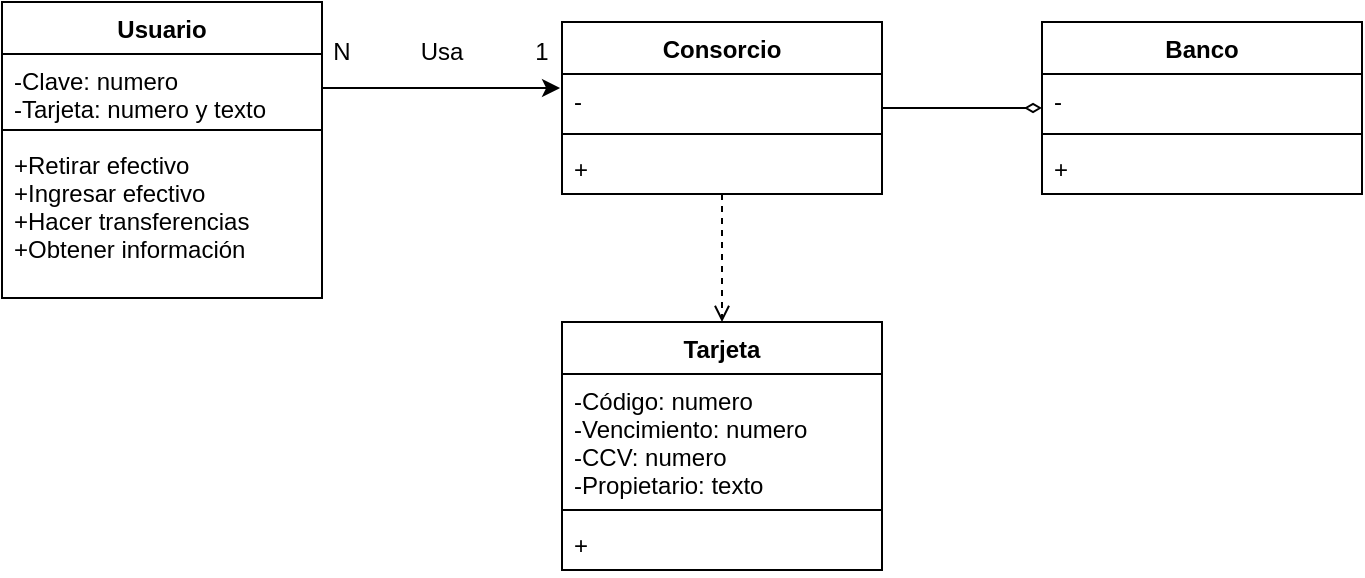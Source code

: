 <mxfile version="17.4.0" type="github" pages="3">
  <diagram id="gOP7a4YZkcO-Soyc9g9I" name="Cajero Automatico">
    <mxGraphModel dx="862" dy="482" grid="1" gridSize="10" guides="1" tooltips="1" connect="1" arrows="1" fold="1" page="1" pageScale="1" pageWidth="827" pageHeight="1169" math="0" shadow="0">
      <root>
        <mxCell id="0" />
        <mxCell id="1" parent="0" />
        <mxCell id="sYLvmIWF6ZdvHx_AD3vL-1" value="Usuario" style="swimlane;fontStyle=1;align=center;verticalAlign=top;childLayout=stackLayout;horizontal=1;startSize=26;horizontalStack=0;resizeParent=1;resizeParentMax=0;resizeLast=0;collapsible=1;marginBottom=0;" parent="1" vertex="1">
          <mxGeometry x="40" y="40" width="160" height="148" as="geometry" />
        </mxCell>
        <mxCell id="sYLvmIWF6ZdvHx_AD3vL-2" value="-Clave: numero&#xa;-Tarjeta: numero y texto" style="text;strokeColor=none;fillColor=none;align=left;verticalAlign=top;spacingLeft=4;spacingRight=4;overflow=hidden;rotatable=0;points=[[0,0.5],[1,0.5]];portConstraint=eastwest;" parent="sYLvmIWF6ZdvHx_AD3vL-1" vertex="1">
          <mxGeometry y="26" width="160" height="34" as="geometry" />
        </mxCell>
        <mxCell id="sYLvmIWF6ZdvHx_AD3vL-3" value="" style="line;strokeWidth=1;fillColor=none;align=left;verticalAlign=middle;spacingTop=-1;spacingLeft=3;spacingRight=3;rotatable=0;labelPosition=right;points=[];portConstraint=eastwest;" parent="sYLvmIWF6ZdvHx_AD3vL-1" vertex="1">
          <mxGeometry y="60" width="160" height="8" as="geometry" />
        </mxCell>
        <mxCell id="sYLvmIWF6ZdvHx_AD3vL-4" value="+Retirar efectivo&#xa;+Ingresar efectivo&#xa;+Hacer transferencias&#xa;+Obtener información" style="text;strokeColor=none;fillColor=none;align=left;verticalAlign=top;spacingLeft=4;spacingRight=4;overflow=hidden;rotatable=0;points=[[0,0.5],[1,0.5]];portConstraint=eastwest;" parent="sYLvmIWF6ZdvHx_AD3vL-1" vertex="1">
          <mxGeometry y="68" width="160" height="80" as="geometry" />
        </mxCell>
        <mxCell id="sYLvmIWF6ZdvHx_AD3vL-18" style="edgeStyle=orthogonalEdgeStyle;rounded=0;orthogonalLoop=1;jettySize=auto;html=1;entryX=0;entryY=0.5;entryDx=0;entryDy=0;endArrow=diamondThin;endFill=0;" parent="1" source="sYLvmIWF6ZdvHx_AD3vL-5" target="sYLvmIWF6ZdvHx_AD3vL-14" edge="1">
          <mxGeometry relative="1" as="geometry" />
        </mxCell>
        <mxCell id="7iv2wZiHODwoYzSrZWKr-6" style="edgeStyle=orthogonalEdgeStyle;rounded=0;orthogonalLoop=1;jettySize=auto;html=1;entryX=0.5;entryY=0;entryDx=0;entryDy=0;endArrow=open;endFill=0;dashed=1;" edge="1" parent="1" source="sYLvmIWF6ZdvHx_AD3vL-5" target="7iv2wZiHODwoYzSrZWKr-1">
          <mxGeometry relative="1" as="geometry" />
        </mxCell>
        <mxCell id="sYLvmIWF6ZdvHx_AD3vL-5" value="Consorcio" style="swimlane;fontStyle=1;align=center;verticalAlign=top;childLayout=stackLayout;horizontal=1;startSize=26;horizontalStack=0;resizeParent=1;resizeParentMax=0;resizeLast=0;collapsible=1;marginBottom=0;" parent="1" vertex="1">
          <mxGeometry x="320" y="50" width="160" height="86" as="geometry" />
        </mxCell>
        <mxCell id="sYLvmIWF6ZdvHx_AD3vL-6" value="-" style="text;strokeColor=none;fillColor=none;align=left;verticalAlign=top;spacingLeft=4;spacingRight=4;overflow=hidden;rotatable=0;points=[[0,0.5],[1,0.5]];portConstraint=eastwest;" parent="sYLvmIWF6ZdvHx_AD3vL-5" vertex="1">
          <mxGeometry y="26" width="160" height="26" as="geometry" />
        </mxCell>
        <mxCell id="sYLvmIWF6ZdvHx_AD3vL-7" value="" style="line;strokeWidth=1;fillColor=none;align=left;verticalAlign=middle;spacingTop=-1;spacingLeft=3;spacingRight=3;rotatable=0;labelPosition=right;points=[];portConstraint=eastwest;" parent="sYLvmIWF6ZdvHx_AD3vL-5" vertex="1">
          <mxGeometry y="52" width="160" height="8" as="geometry" />
        </mxCell>
        <mxCell id="sYLvmIWF6ZdvHx_AD3vL-8" value="+" style="text;strokeColor=none;fillColor=none;align=left;verticalAlign=top;spacingLeft=4;spacingRight=4;overflow=hidden;rotatable=0;points=[[0,0.5],[1,0.5]];portConstraint=eastwest;" parent="sYLvmIWF6ZdvHx_AD3vL-5" vertex="1">
          <mxGeometry y="60" width="160" height="26" as="geometry" />
        </mxCell>
        <mxCell id="sYLvmIWF6ZdvHx_AD3vL-10" value="Usa" style="text;html=1;strokeColor=none;fillColor=none;align=center;verticalAlign=middle;whiteSpace=wrap;rounded=0;" parent="1" vertex="1">
          <mxGeometry x="230" y="50" width="60" height="30" as="geometry" />
        </mxCell>
        <mxCell id="sYLvmIWF6ZdvHx_AD3vL-11" value="N" style="text;html=1;strokeColor=none;fillColor=none;align=center;verticalAlign=middle;whiteSpace=wrap;rounded=0;" parent="1" vertex="1">
          <mxGeometry x="200" y="50" width="20" height="30" as="geometry" />
        </mxCell>
        <mxCell id="sYLvmIWF6ZdvHx_AD3vL-12" value="1" style="text;html=1;strokeColor=none;fillColor=none;align=center;verticalAlign=middle;whiteSpace=wrap;rounded=0;" parent="1" vertex="1">
          <mxGeometry x="300" y="50" width="20" height="30" as="geometry" />
        </mxCell>
        <mxCell id="sYLvmIWF6ZdvHx_AD3vL-13" style="edgeStyle=orthogonalEdgeStyle;rounded=0;orthogonalLoop=1;jettySize=auto;html=1;entryX=-0.006;entryY=0.269;entryDx=0;entryDy=0;entryPerimeter=0;" parent="1" source="sYLvmIWF6ZdvHx_AD3vL-2" target="sYLvmIWF6ZdvHx_AD3vL-6" edge="1">
          <mxGeometry relative="1" as="geometry" />
        </mxCell>
        <mxCell id="sYLvmIWF6ZdvHx_AD3vL-14" value="Banco" style="swimlane;fontStyle=1;align=center;verticalAlign=top;childLayout=stackLayout;horizontal=1;startSize=26;horizontalStack=0;resizeParent=1;resizeParentMax=0;resizeLast=0;collapsible=1;marginBottom=0;" parent="1" vertex="1">
          <mxGeometry x="560" y="50" width="160" height="86" as="geometry" />
        </mxCell>
        <mxCell id="sYLvmIWF6ZdvHx_AD3vL-15" value="-" style="text;strokeColor=none;fillColor=none;align=left;verticalAlign=top;spacingLeft=4;spacingRight=4;overflow=hidden;rotatable=0;points=[[0,0.5],[1,0.5]];portConstraint=eastwest;" parent="sYLvmIWF6ZdvHx_AD3vL-14" vertex="1">
          <mxGeometry y="26" width="160" height="26" as="geometry" />
        </mxCell>
        <mxCell id="sYLvmIWF6ZdvHx_AD3vL-16" value="" style="line;strokeWidth=1;fillColor=none;align=left;verticalAlign=middle;spacingTop=-1;spacingLeft=3;spacingRight=3;rotatable=0;labelPosition=right;points=[];portConstraint=eastwest;" parent="sYLvmIWF6ZdvHx_AD3vL-14" vertex="1">
          <mxGeometry y="52" width="160" height="8" as="geometry" />
        </mxCell>
        <mxCell id="sYLvmIWF6ZdvHx_AD3vL-17" value="+" style="text;strokeColor=none;fillColor=none;align=left;verticalAlign=top;spacingLeft=4;spacingRight=4;overflow=hidden;rotatable=0;points=[[0,0.5],[1,0.5]];portConstraint=eastwest;" parent="sYLvmIWF6ZdvHx_AD3vL-14" vertex="1">
          <mxGeometry y="60" width="160" height="26" as="geometry" />
        </mxCell>
        <mxCell id="7iv2wZiHODwoYzSrZWKr-1" value="Tarjeta" style="swimlane;fontStyle=1;align=center;verticalAlign=top;childLayout=stackLayout;horizontal=1;startSize=26;horizontalStack=0;resizeParent=1;resizeParentMax=0;resizeLast=0;collapsible=1;marginBottom=0;" vertex="1" parent="1">
          <mxGeometry x="320" y="200" width="160" height="124" as="geometry" />
        </mxCell>
        <mxCell id="7iv2wZiHODwoYzSrZWKr-2" value="-Código: numero&#xa;-Vencimiento: numero&#xa;-CCV: numero&#xa;-Propietario: texto" style="text;strokeColor=none;fillColor=none;align=left;verticalAlign=top;spacingLeft=4;spacingRight=4;overflow=hidden;rotatable=0;points=[[0,0.5],[1,0.5]];portConstraint=eastwest;" vertex="1" parent="7iv2wZiHODwoYzSrZWKr-1">
          <mxGeometry y="26" width="160" height="64" as="geometry" />
        </mxCell>
        <mxCell id="7iv2wZiHODwoYzSrZWKr-3" value="" style="line;strokeWidth=1;fillColor=none;align=left;verticalAlign=middle;spacingTop=-1;spacingLeft=3;spacingRight=3;rotatable=0;labelPosition=right;points=[];portConstraint=eastwest;" vertex="1" parent="7iv2wZiHODwoYzSrZWKr-1">
          <mxGeometry y="90" width="160" height="8" as="geometry" />
        </mxCell>
        <mxCell id="7iv2wZiHODwoYzSrZWKr-4" value="+" style="text;strokeColor=none;fillColor=none;align=left;verticalAlign=top;spacingLeft=4;spacingRight=4;overflow=hidden;rotatable=0;points=[[0,0.5],[1,0.5]];portConstraint=eastwest;" vertex="1" parent="7iv2wZiHODwoYzSrZWKr-1">
          <mxGeometry y="98" width="160" height="26" as="geometry" />
        </mxCell>
      </root>
    </mxGraphModel>
  </diagram>
  <diagram id="d9LJZoi7f2lcKM6a8jcw" name="Video Club">
    <mxGraphModel dx="862" dy="482" grid="1" gridSize="10" guides="1" tooltips="1" connect="1" arrows="1" fold="1" page="1" pageScale="1" pageWidth="827" pageHeight="1169" math="0" shadow="0">
      <root>
        <mxCell id="C7R_7DYls7evOrGCJvDk-0" />
        <mxCell id="C7R_7DYls7evOrGCJvDk-1" parent="C7R_7DYls7evOrGCJvDk-0" />
        <mxCell id="C7R_7DYls7evOrGCJvDk-2" value="Película" style="swimlane;fontStyle=1;align=center;verticalAlign=top;childLayout=stackLayout;horizontal=1;startSize=26;horizontalStack=0;resizeParent=1;resizeParentMax=0;resizeLast=0;collapsible=1;marginBottom=0;" parent="C7R_7DYls7evOrGCJvDk-1" vertex="1">
          <mxGeometry x="334" y="286" width="160" height="154" as="geometry" />
        </mxCell>
        <mxCell id="C7R_7DYls7evOrGCJvDk-3" value="-Numero de cinta: numero&#xa;-Titulo: texto&#xa;-Duración: numero&#xa;-Director: texto&#xa;-Categoría: texto&#xa;-Identificador: numero" style="text;strokeColor=none;fillColor=none;align=left;verticalAlign=top;spacingLeft=4;spacingRight=4;overflow=hidden;rotatable=0;points=[[0,0.5],[1,0.5]];portConstraint=eastwest;" parent="C7R_7DYls7evOrGCJvDk-2" vertex="1">
          <mxGeometry y="26" width="160" height="94" as="geometry" />
        </mxCell>
        <mxCell id="C7R_7DYls7evOrGCJvDk-4" value="" style="line;strokeWidth=1;fillColor=none;align=left;verticalAlign=middle;spacingTop=-1;spacingLeft=3;spacingRight=3;rotatable=0;labelPosition=right;points=[];portConstraint=eastwest;" parent="C7R_7DYls7evOrGCJvDk-2" vertex="1">
          <mxGeometry y="120" width="160" height="8" as="geometry" />
        </mxCell>
        <mxCell id="C7R_7DYls7evOrGCJvDk-5" value="+" style="text;strokeColor=none;fillColor=none;align=left;verticalAlign=top;spacingLeft=4;spacingRight=4;overflow=hidden;rotatable=0;points=[[0,0.5],[1,0.5]];portConstraint=eastwest;" parent="C7R_7DYls7evOrGCJvDk-2" vertex="1">
          <mxGeometry y="128" width="160" height="26" as="geometry" />
        </mxCell>
        <mxCell id="C7R_7DYls7evOrGCJvDk-6" value="VHS" style="swimlane;fontStyle=1;align=center;verticalAlign=top;childLayout=stackLayout;horizontal=1;startSize=26;horizontalStack=0;resizeParent=1;resizeParentMax=0;resizeLast=0;collapsible=1;marginBottom=0;" parent="C7R_7DYls7evOrGCJvDk-1" vertex="1">
          <mxGeometry x="80" y="40" width="160" height="86" as="geometry" />
        </mxCell>
        <mxCell id="C7R_7DYls7evOrGCJvDk-7" value="-" style="text;strokeColor=none;fillColor=none;align=left;verticalAlign=top;spacingLeft=4;spacingRight=4;overflow=hidden;rotatable=0;points=[[0,0.5],[1,0.5]];portConstraint=eastwest;" parent="C7R_7DYls7evOrGCJvDk-6" vertex="1">
          <mxGeometry y="26" width="160" height="26" as="geometry" />
        </mxCell>
        <mxCell id="C7R_7DYls7evOrGCJvDk-8" value="" style="line;strokeWidth=1;fillColor=none;align=left;verticalAlign=middle;spacingTop=-1;spacingLeft=3;spacingRight=3;rotatable=0;labelPosition=right;points=[];portConstraint=eastwest;" parent="C7R_7DYls7evOrGCJvDk-6" vertex="1">
          <mxGeometry y="52" width="160" height="8" as="geometry" />
        </mxCell>
        <mxCell id="C7R_7DYls7evOrGCJvDk-9" value="+" style="text;strokeColor=none;fillColor=none;align=left;verticalAlign=top;spacingLeft=4;spacingRight=4;overflow=hidden;rotatable=0;points=[[0,0.5],[1,0.5]];portConstraint=eastwest;" parent="C7R_7DYls7evOrGCJvDk-6" vertex="1">
          <mxGeometry y="60" width="160" height="26" as="geometry" />
        </mxCell>
        <mxCell id="C7R_7DYls7evOrGCJvDk-10" value="Beta" style="swimlane;fontStyle=1;align=center;verticalAlign=top;childLayout=stackLayout;horizontal=1;startSize=26;horizontalStack=0;resizeParent=1;resizeParentMax=0;resizeLast=0;collapsible=1;marginBottom=0;" parent="C7R_7DYls7evOrGCJvDk-1" vertex="1">
          <mxGeometry x="80" y="200" width="160" height="86" as="geometry" />
        </mxCell>
        <mxCell id="C7R_7DYls7evOrGCJvDk-11" value="-" style="text;strokeColor=none;fillColor=none;align=left;verticalAlign=top;spacingLeft=4;spacingRight=4;overflow=hidden;rotatable=0;points=[[0,0.5],[1,0.5]];portConstraint=eastwest;" parent="C7R_7DYls7evOrGCJvDk-10" vertex="1">
          <mxGeometry y="26" width="160" height="26" as="geometry" />
        </mxCell>
        <mxCell id="C7R_7DYls7evOrGCJvDk-12" value="" style="line;strokeWidth=1;fillColor=none;align=left;verticalAlign=middle;spacingTop=-1;spacingLeft=3;spacingRight=3;rotatable=0;labelPosition=right;points=[];portConstraint=eastwest;" parent="C7R_7DYls7evOrGCJvDk-10" vertex="1">
          <mxGeometry y="52" width="160" height="8" as="geometry" />
        </mxCell>
        <mxCell id="C7R_7DYls7evOrGCJvDk-13" value="+" style="text;strokeColor=none;fillColor=none;align=left;verticalAlign=top;spacingLeft=4;spacingRight=4;overflow=hidden;rotatable=0;points=[[0,0.5],[1,0.5]];portConstraint=eastwest;" parent="C7R_7DYls7evOrGCJvDk-10" vertex="1">
          <mxGeometry y="60" width="160" height="26" as="geometry" />
        </mxCell>
        <mxCell id="C7R_7DYls7evOrGCJvDk-16" style="edgeStyle=orthogonalEdgeStyle;rounded=0;orthogonalLoop=1;jettySize=auto;html=1;entryX=1;entryY=0.5;entryDx=0;entryDy=0;endArrow=block;endFill=0;" parent="C7R_7DYls7evOrGCJvDk-1" source="C7R_7DYls7evOrGCJvDk-7" target="C7R_7DYls7evOrGCJvDk-3" edge="1">
          <mxGeometry relative="1" as="geometry" />
        </mxCell>
        <mxCell id="C7R_7DYls7evOrGCJvDk-17" style="edgeStyle=orthogonalEdgeStyle;rounded=0;orthogonalLoop=1;jettySize=auto;html=1;entryX=1;entryY=0.5;entryDx=0;entryDy=0;endArrow=block;endFill=0;" parent="C7R_7DYls7evOrGCJvDk-1" source="C7R_7DYls7evOrGCJvDk-11" target="C7R_7DYls7evOrGCJvDk-3" edge="1">
          <mxGeometry relative="1" as="geometry" />
        </mxCell>
        <mxCell id="C7R_7DYls7evOrGCJvDk-22" style="edgeStyle=orthogonalEdgeStyle;rounded=0;orthogonalLoop=1;jettySize=auto;html=1;entryX=0;entryY=0.5;entryDx=0;entryDy=0;endArrow=diamondThin;endFill=1;" parent="C7R_7DYls7evOrGCJvDk-1" source="C7R_7DYls7evOrGCJvDk-18" target="C7R_7DYls7evOrGCJvDk-3" edge="1">
          <mxGeometry relative="1" as="geometry" />
        </mxCell>
        <mxCell id="C7R_7DYls7evOrGCJvDk-18" value="Actor" style="swimlane;fontStyle=1;align=center;verticalAlign=top;childLayout=stackLayout;horizontal=1;startSize=26;horizontalStack=0;resizeParent=1;resizeParentMax=0;resizeLast=0;collapsible=1;marginBottom=0;" parent="C7R_7DYls7evOrGCJvDk-1" vertex="1">
          <mxGeometry x="80" y="360" width="160" height="114" as="geometry" />
        </mxCell>
        <mxCell id="C7R_7DYls7evOrGCJvDk-19" value="-Nombre: texto&#xa;-Edad: numero&#xa;-Estado Civil: texto" style="text;strokeColor=none;fillColor=none;align=left;verticalAlign=top;spacingLeft=4;spacingRight=4;overflow=hidden;rotatable=0;points=[[0,0.5],[1,0.5]];portConstraint=eastwest;" parent="C7R_7DYls7evOrGCJvDk-18" vertex="1">
          <mxGeometry y="26" width="160" height="54" as="geometry" />
        </mxCell>
        <mxCell id="C7R_7DYls7evOrGCJvDk-20" value="" style="line;strokeWidth=1;fillColor=none;align=left;verticalAlign=middle;spacingTop=-1;spacingLeft=3;spacingRight=3;rotatable=0;labelPosition=right;points=[];portConstraint=eastwest;" parent="C7R_7DYls7evOrGCJvDk-18" vertex="1">
          <mxGeometry y="80" width="160" height="8" as="geometry" />
        </mxCell>
        <mxCell id="C7R_7DYls7evOrGCJvDk-21" value="+" style="text;strokeColor=none;fillColor=none;align=left;verticalAlign=top;spacingLeft=4;spacingRight=4;overflow=hidden;rotatable=0;points=[[0,0.5],[1,0.5]];portConstraint=eastwest;" parent="C7R_7DYls7evOrGCJvDk-18" vertex="1">
          <mxGeometry y="88" width="160" height="26" as="geometry" />
        </mxCell>
        <mxCell id="C7R_7DYls7evOrGCJvDk-39" style="edgeStyle=orthogonalEdgeStyle;rounded=0;orthogonalLoop=1;jettySize=auto;html=1;entryX=1.001;entryY=0.95;entryDx=0;entryDy=0;entryPerimeter=0;endArrow=open;endFill=0;" parent="C7R_7DYls7evOrGCJvDk-1" source="C7R_7DYls7evOrGCJvDk-28" target="C7R_7DYls7evOrGCJvDk-3" edge="1">
          <mxGeometry relative="1" as="geometry" />
        </mxCell>
        <mxCell id="C7R_7DYls7evOrGCJvDk-28" value="Socio" style="swimlane;fontStyle=1;align=center;verticalAlign=top;childLayout=stackLayout;horizontal=1;startSize=26;horizontalStack=0;resizeParent=1;resizeParentMax=0;resizeLast=0;collapsible=1;marginBottom=0;" parent="C7R_7DYls7evOrGCJvDk-1" vertex="1">
          <mxGeometry x="620" y="310" width="160" height="184" as="geometry" />
        </mxCell>
        <mxCell id="C7R_7DYls7evOrGCJvDk-29" value="-Numero de socio: numero&#xa;-Nombre: texto&#xa;-Apellido: texto&#xa;-Teléfono: numero&#xa;-Dirección: texto y numero&#xa;" style="text;strokeColor=none;fillColor=none;align=left;verticalAlign=top;spacingLeft=4;spacingRight=4;overflow=hidden;rotatable=0;points=[[0,0.5],[1,0.5]];portConstraint=eastwest;" parent="C7R_7DYls7evOrGCJvDk-28" vertex="1">
          <mxGeometry y="26" width="160" height="124" as="geometry" />
        </mxCell>
        <mxCell id="C7R_7DYls7evOrGCJvDk-30" value="" style="line;strokeWidth=1;fillColor=none;align=left;verticalAlign=middle;spacingTop=-1;spacingLeft=3;spacingRight=3;rotatable=0;labelPosition=right;points=[];portConstraint=eastwest;" parent="C7R_7DYls7evOrGCJvDk-28" vertex="1">
          <mxGeometry y="150" width="160" height="8" as="geometry" />
        </mxCell>
        <mxCell id="C7R_7DYls7evOrGCJvDk-31" value="+" style="text;strokeColor=none;fillColor=none;align=left;verticalAlign=top;spacingLeft=4;spacingRight=4;overflow=hidden;rotatable=0;points=[[0,0.5],[1,0.5]];portConstraint=eastwest;" parent="C7R_7DYls7evOrGCJvDk-28" vertex="1">
          <mxGeometry y="158" width="160" height="26" as="geometry" />
        </mxCell>
        <mxCell id="C7R_7DYls7evOrGCJvDk-37" style="edgeStyle=orthogonalEdgeStyle;rounded=0;orthogonalLoop=1;jettySize=auto;html=1;entryX=1;entryY=0.5;entryDx=0;entryDy=0;endArrow=block;endFill=0;exitX=1;exitY=0.5;exitDx=0;exitDy=0;" parent="C7R_7DYls7evOrGCJvDk-1" source="C7R_7DYls7evOrGCJvDk-34" target="C7R_7DYls7evOrGCJvDk-3" edge="1">
          <mxGeometry relative="1" as="geometry">
            <Array as="points">
              <mxPoint x="514" y="153" />
              <mxPoint x="514" y="359" />
            </Array>
          </mxGeometry>
        </mxCell>
        <mxCell id="C7R_7DYls7evOrGCJvDk-33" value="DVD" style="swimlane;fontStyle=1;align=center;verticalAlign=top;childLayout=stackLayout;horizontal=1;startSize=26;horizontalStack=0;resizeParent=1;resizeParentMax=0;resizeLast=0;collapsible=1;marginBottom=0;" parent="C7R_7DYls7evOrGCJvDk-1" vertex="1">
          <mxGeometry x="290" y="114" width="160" height="86" as="geometry" />
        </mxCell>
        <mxCell id="C7R_7DYls7evOrGCJvDk-34" value="-" style="text;strokeColor=none;fillColor=none;align=left;verticalAlign=top;spacingLeft=4;spacingRight=4;overflow=hidden;rotatable=0;points=[[0,0.5],[1,0.5]];portConstraint=eastwest;" parent="C7R_7DYls7evOrGCJvDk-33" vertex="1">
          <mxGeometry y="26" width="160" height="26" as="geometry" />
        </mxCell>
        <mxCell id="C7R_7DYls7evOrGCJvDk-35" value="" style="line;strokeWidth=1;fillColor=none;align=left;verticalAlign=middle;spacingTop=-1;spacingLeft=3;spacingRight=3;rotatable=0;labelPosition=right;points=[];portConstraint=eastwest;" parent="C7R_7DYls7evOrGCJvDk-33" vertex="1">
          <mxGeometry y="52" width="160" height="8" as="geometry" />
        </mxCell>
        <mxCell id="C7R_7DYls7evOrGCJvDk-36" value="+" style="text;strokeColor=none;fillColor=none;align=left;verticalAlign=top;spacingLeft=4;spacingRight=4;overflow=hidden;rotatable=0;points=[[0,0.5],[1,0.5]];portConstraint=eastwest;" parent="C7R_7DYls7evOrGCJvDk-33" vertex="1">
          <mxGeometry y="60" width="160" height="26" as="geometry" />
        </mxCell>
        <mxCell id="C7R_7DYls7evOrGCJvDk-40" value="Alquila" style="text;html=1;strokeColor=none;fillColor=none;align=center;verticalAlign=middle;whiteSpace=wrap;rounded=0;" parent="C7R_7DYls7evOrGCJvDk-1" vertex="1">
          <mxGeometry x="530" y="370" width="60" height="30" as="geometry" />
        </mxCell>
        <mxCell id="pd8xmX8oaHpEOQDIeyqp-0" value="N" style="text;html=1;strokeColor=none;fillColor=none;align=center;verticalAlign=middle;whiteSpace=wrap;rounded=0;" parent="C7R_7DYls7evOrGCJvDk-1" vertex="1">
          <mxGeometry x="600" y="370" width="20" height="30" as="geometry" />
        </mxCell>
        <mxCell id="_eFPDm53KP3C4uQd2-go-0" value="N" style="text;html=1;strokeColor=none;fillColor=none;align=center;verticalAlign=middle;whiteSpace=wrap;rounded=0;" parent="C7R_7DYls7evOrGCJvDk-1" vertex="1">
          <mxGeometry x="494" y="370" width="20" height="30" as="geometry" />
        </mxCell>
        <mxCell id="hIYXkenYd1o8ibC8DDV1-4" style="edgeStyle=orthogonalEdgeStyle;rounded=0;orthogonalLoop=1;jettySize=auto;html=1;entryX=0;entryY=0.5;entryDx=0;entryDy=0;endArrow=open;endFill=0;" edge="1" parent="C7R_7DYls7evOrGCJvDk-1" source="hIYXkenYd1o8ibC8DDV1-0" target="C7R_7DYls7evOrGCJvDk-31">
          <mxGeometry relative="1" as="geometry">
            <Array as="points">
              <mxPoint x="520" y="481" />
            </Array>
          </mxGeometry>
        </mxCell>
        <mxCell id="hIYXkenYd1o8ibC8DDV1-0" value="Histórico" style="swimlane;fontStyle=1;align=center;verticalAlign=top;childLayout=stackLayout;horizontal=1;startSize=26;horizontalStack=0;resizeParent=1;resizeParentMax=0;resizeLast=0;collapsible=1;marginBottom=0;" vertex="1" parent="C7R_7DYls7evOrGCJvDk-1">
          <mxGeometry x="400" y="560" width="200" height="124" as="geometry" />
        </mxCell>
        <mxCell id="hIYXkenYd1o8ibC8DDV1-1" value="-Fecha de alquiler: numeros&#xa;-Dia de retorno: numeros&#xa;-Cliente que alquilo: texto&#xa;-Veces de cinta alquilada: numero" style="text;strokeColor=none;fillColor=none;align=left;verticalAlign=top;spacingLeft=4;spacingRight=4;overflow=hidden;rotatable=0;points=[[0,0.5],[1,0.5]];portConstraint=eastwest;" vertex="1" parent="hIYXkenYd1o8ibC8DDV1-0">
          <mxGeometry y="26" width="200" height="64" as="geometry" />
        </mxCell>
        <mxCell id="hIYXkenYd1o8ibC8DDV1-2" value="" style="line;strokeWidth=1;fillColor=none;align=left;verticalAlign=middle;spacingTop=-1;spacingLeft=3;spacingRight=3;rotatable=0;labelPosition=right;points=[];portConstraint=eastwest;" vertex="1" parent="hIYXkenYd1o8ibC8DDV1-0">
          <mxGeometry y="90" width="200" height="8" as="geometry" />
        </mxCell>
        <mxCell id="hIYXkenYd1o8ibC8DDV1-3" value="+" style="text;strokeColor=none;fillColor=none;align=left;verticalAlign=top;spacingLeft=4;spacingRight=4;overflow=hidden;rotatable=0;points=[[0,0.5],[1,0.5]];portConstraint=eastwest;" vertex="1" parent="hIYXkenYd1o8ibC8DDV1-0">
          <mxGeometry y="98" width="200" height="26" as="geometry" />
        </mxCell>
        <mxCell id="hIYXkenYd1o8ibC8DDV1-5" value="N" style="text;html=1;strokeColor=none;fillColor=none;align=center;verticalAlign=middle;whiteSpace=wrap;rounded=0;" vertex="1" parent="C7R_7DYls7evOrGCJvDk-1">
          <mxGeometry x="600" y="450" width="20" height="30" as="geometry" />
        </mxCell>
        <mxCell id="hIYXkenYd1o8ibC8DDV1-6" value="1" style="text;html=1;strokeColor=none;fillColor=none;align=center;verticalAlign=middle;whiteSpace=wrap;rounded=0;" vertex="1" parent="C7R_7DYls7evOrGCJvDk-1">
          <mxGeometry x="500" y="530" width="20" height="30" as="geometry" />
        </mxCell>
        <mxCell id="hIYXkenYd1o8ibC8DDV1-8" value="Recopila datos" style="text;html=1;strokeColor=none;fillColor=none;align=center;verticalAlign=middle;whiteSpace=wrap;rounded=0;" vertex="1" parent="C7R_7DYls7evOrGCJvDk-1">
          <mxGeometry x="520" y="450" width="60" height="30" as="geometry" />
        </mxCell>
      </root>
    </mxGraphModel>
  </diagram>
  <diagram id="FBYdc4AglYGpmewjiYEE" name="Page-3">
    <mxGraphModel dx="862" dy="482" grid="1" gridSize="10" guides="1" tooltips="1" connect="1" arrows="1" fold="1" page="1" pageScale="1" pageWidth="827" pageHeight="1169" math="0" shadow="0">
      <root>
        <mxCell id="UotjpV4ZALkiPyESlT8I-0" />
        <mxCell id="UotjpV4ZALkiPyESlT8I-1" parent="UotjpV4ZALkiPyESlT8I-0" />
      </root>
    </mxGraphModel>
  </diagram>
</mxfile>

